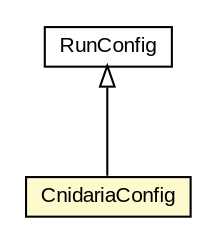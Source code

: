 #!/usr/local/bin/dot
#
# Class diagram 
# Generated by UMLGraph version R5_6-24-gf6e263 (http://www.umlgraph.org/)
#

digraph G {
	edge [fontname="arial",fontsize=10,labelfontname="arial",labelfontsize=10];
	node [fontname="arial",fontsize=10,shape=plaintext];
	nodesep=0.25;
	ranksep=0.5;
	// edu.arizona.biosemantics.semanticmarkup.config.RunConfig
	c45369 [label=<<table title="edu.arizona.biosemantics.semanticmarkup.config.RunConfig" border="0" cellborder="1" cellspacing="0" cellpadding="2" port="p" href="../RunConfig.html">
		<tr><td><table border="0" cellspacing="0" cellpadding="1">
<tr><td align="center" balign="center"> RunConfig </td></tr>
		</table></td></tr>
		</table>>, URL="../RunConfig.html", fontname="arial", fontcolor="black", fontsize=10.0];
	// edu.arizona.biosemantics.semanticmarkup.config.taxongroup.CnidariaConfig
	c45381 [label=<<table title="edu.arizona.biosemantics.semanticmarkup.config.taxongroup.CnidariaConfig" border="0" cellborder="1" cellspacing="0" cellpadding="2" port="p" bgcolor="lemonChiffon" href="./CnidariaConfig.html">
		<tr><td><table border="0" cellspacing="0" cellpadding="1">
<tr><td align="center" balign="center"> CnidariaConfig </td></tr>
		</table></td></tr>
		</table>>, URL="./CnidariaConfig.html", fontname="arial", fontcolor="black", fontsize=10.0];
	//edu.arizona.biosemantics.semanticmarkup.config.taxongroup.CnidariaConfig extends edu.arizona.biosemantics.semanticmarkup.config.RunConfig
	c45369:p -> c45381:p [dir=back,arrowtail=empty];
}

